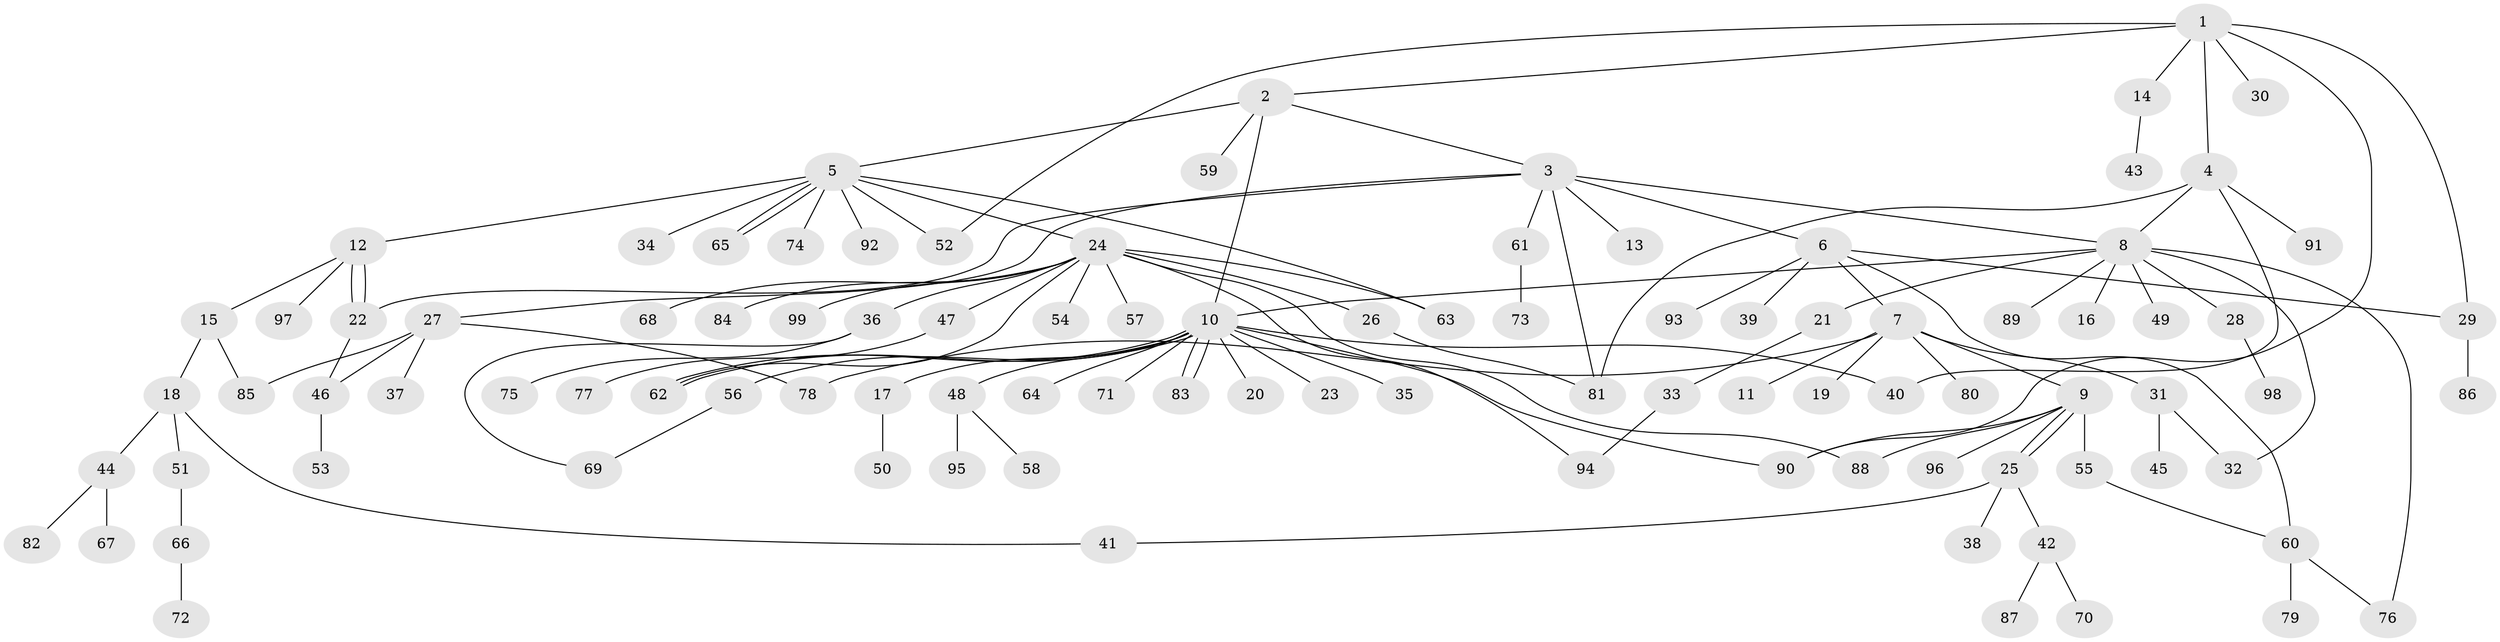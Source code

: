 // coarse degree distribution, {6: 0.02, 4: 0.1, 7: 0.04, 3: 0.14, 5: 0.1, 13: 0.02, 1: 0.3, 2: 0.28}
// Generated by graph-tools (version 1.1) at 2025/50/03/04/25 22:50:28]
// undirected, 99 vertices, 125 edges
graph export_dot {
  node [color=gray90,style=filled];
  1;
  2;
  3;
  4;
  5;
  6;
  7;
  8;
  9;
  10;
  11;
  12;
  13;
  14;
  15;
  16;
  17;
  18;
  19;
  20;
  21;
  22;
  23;
  24;
  25;
  26;
  27;
  28;
  29;
  30;
  31;
  32;
  33;
  34;
  35;
  36;
  37;
  38;
  39;
  40;
  41;
  42;
  43;
  44;
  45;
  46;
  47;
  48;
  49;
  50;
  51;
  52;
  53;
  54;
  55;
  56;
  57;
  58;
  59;
  60;
  61;
  62;
  63;
  64;
  65;
  66;
  67;
  68;
  69;
  70;
  71;
  72;
  73;
  74;
  75;
  76;
  77;
  78;
  79;
  80;
  81;
  82;
  83;
  84;
  85;
  86;
  87;
  88;
  89;
  90;
  91;
  92;
  93;
  94;
  95;
  96;
  97;
  98;
  99;
  1 -- 2;
  1 -- 4;
  1 -- 14;
  1 -- 29;
  1 -- 30;
  1 -- 52;
  1 -- 90;
  2 -- 3;
  2 -- 5;
  2 -- 10;
  2 -- 59;
  3 -- 6;
  3 -- 8;
  3 -- 13;
  3 -- 22;
  3 -- 27;
  3 -- 61;
  3 -- 81;
  4 -- 8;
  4 -- 40;
  4 -- 81;
  4 -- 91;
  5 -- 12;
  5 -- 24;
  5 -- 34;
  5 -- 52;
  5 -- 63;
  5 -- 65;
  5 -- 65;
  5 -- 74;
  5 -- 92;
  6 -- 7;
  6 -- 29;
  6 -- 39;
  6 -- 60;
  6 -- 93;
  7 -- 9;
  7 -- 11;
  7 -- 19;
  7 -- 31;
  7 -- 78;
  7 -- 80;
  8 -- 10;
  8 -- 16;
  8 -- 21;
  8 -- 28;
  8 -- 32;
  8 -- 49;
  8 -- 76;
  8 -- 89;
  9 -- 25;
  9 -- 25;
  9 -- 55;
  9 -- 88;
  9 -- 90;
  9 -- 96;
  10 -- 17;
  10 -- 20;
  10 -- 23;
  10 -- 35;
  10 -- 40;
  10 -- 48;
  10 -- 56;
  10 -- 62;
  10 -- 62;
  10 -- 64;
  10 -- 71;
  10 -- 83;
  10 -- 83;
  10 -- 90;
  12 -- 15;
  12 -- 22;
  12 -- 22;
  12 -- 97;
  14 -- 43;
  15 -- 18;
  15 -- 85;
  17 -- 50;
  18 -- 41;
  18 -- 44;
  18 -- 51;
  21 -- 33;
  22 -- 46;
  24 -- 26;
  24 -- 36;
  24 -- 47;
  24 -- 54;
  24 -- 57;
  24 -- 62;
  24 -- 63;
  24 -- 68;
  24 -- 84;
  24 -- 88;
  24 -- 94;
  24 -- 99;
  25 -- 38;
  25 -- 41;
  25 -- 42;
  26 -- 81;
  27 -- 37;
  27 -- 46;
  27 -- 78;
  27 -- 85;
  28 -- 98;
  29 -- 86;
  31 -- 32;
  31 -- 45;
  33 -- 94;
  36 -- 69;
  36 -- 75;
  42 -- 70;
  42 -- 87;
  44 -- 67;
  44 -- 82;
  46 -- 53;
  47 -- 77;
  48 -- 58;
  48 -- 95;
  51 -- 66;
  55 -- 60;
  56 -- 69;
  60 -- 76;
  60 -- 79;
  61 -- 73;
  66 -- 72;
}
